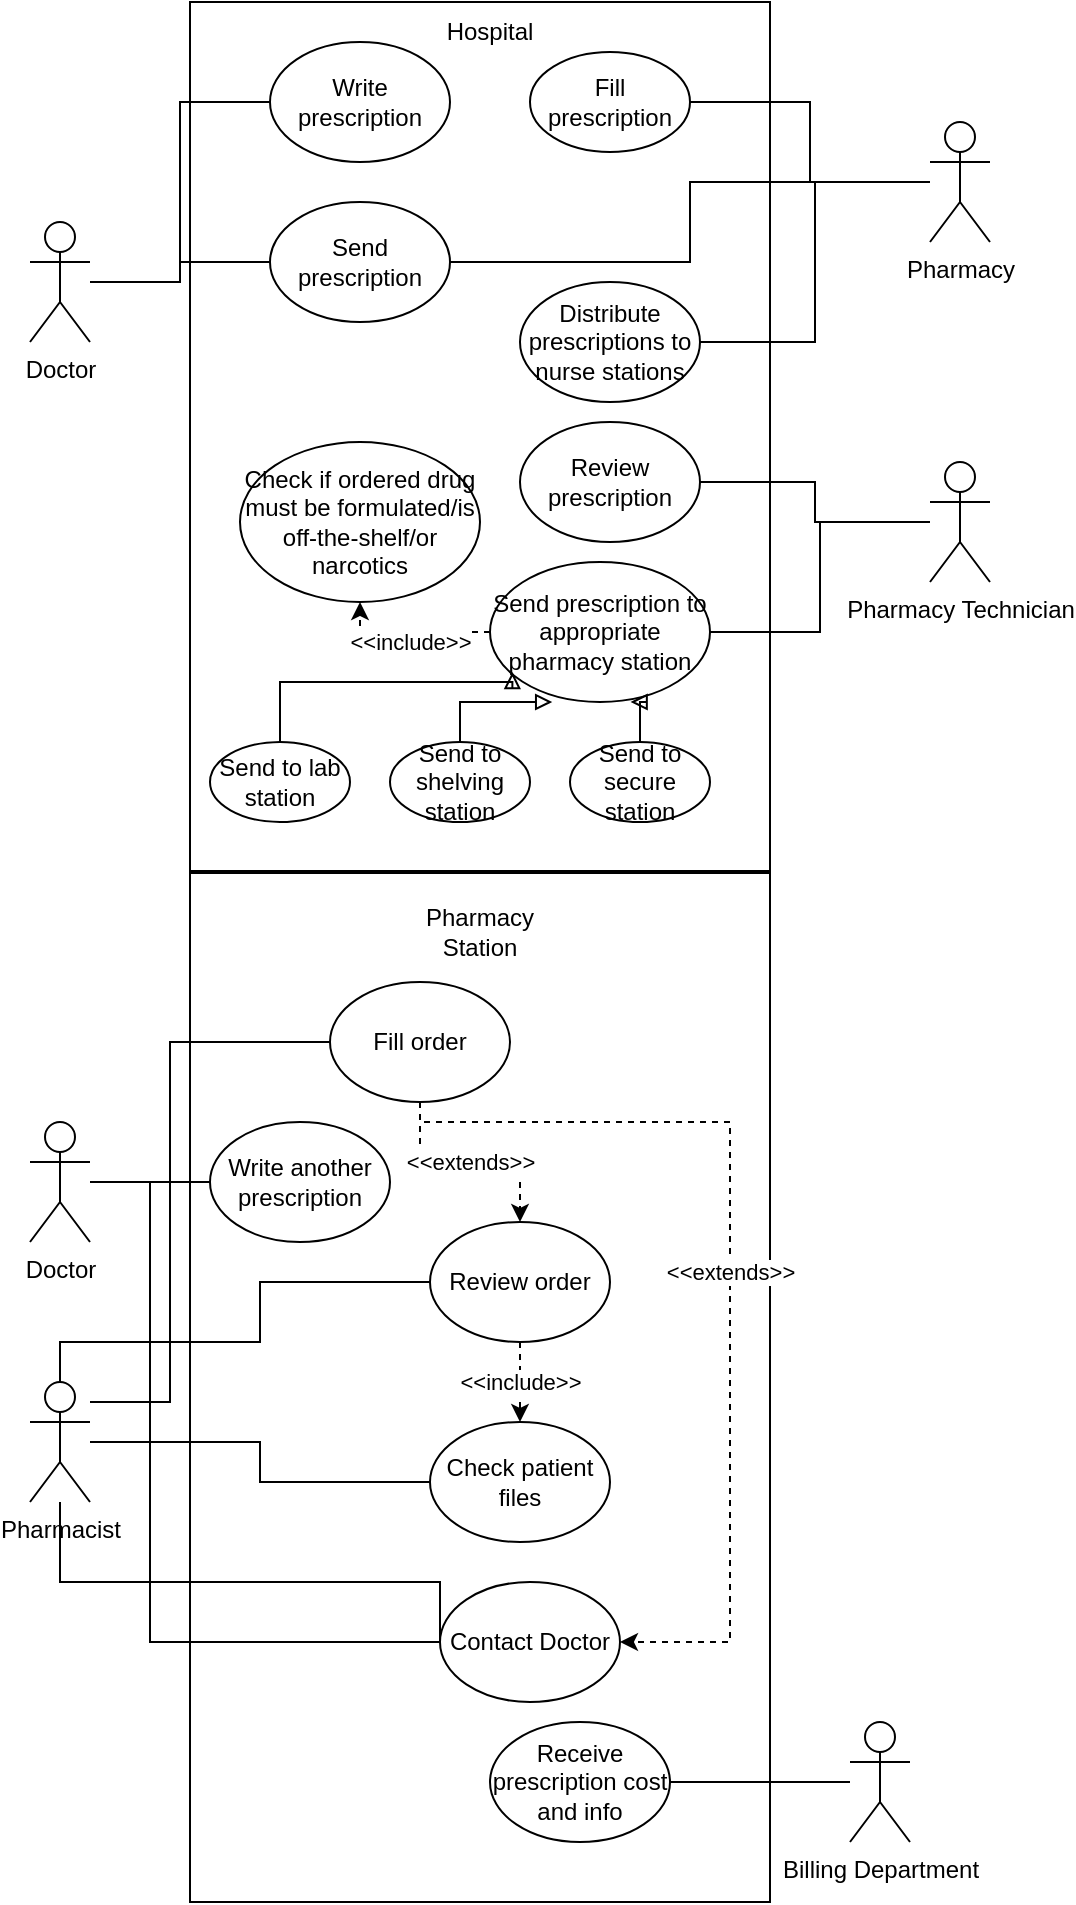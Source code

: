 <mxfile version="17.4.5" type="github">
  <diagram id="diFwN7pn9ZgPSL2D3D19" name="Page-1">
    <mxGraphModel dx="723" dy="405" grid="1" gridSize="10" guides="1" tooltips="1" connect="1" arrows="1" fold="1" page="1" pageScale="1" pageWidth="850" pageHeight="1100" math="0" shadow="0">
      <root>
        <mxCell id="0" />
        <mxCell id="1" parent="0" />
        <mxCell id="mYWsddYuptyJ_R3F1crm-6" value="" style="rounded=0;whiteSpace=wrap;html=1;" vertex="1" parent="1">
          <mxGeometry x="310" y="20" width="290" height="950" as="geometry" />
        </mxCell>
        <mxCell id="mYWsddYuptyJ_R3F1crm-1" value="Doctor" style="shape=umlActor;verticalLabelPosition=bottom;verticalAlign=top;html=1;outlineConnect=0;" vertex="1" parent="1">
          <mxGeometry x="230" y="130" width="30" height="60" as="geometry" />
        </mxCell>
        <mxCell id="mYWsddYuptyJ_R3F1crm-13" style="edgeStyle=orthogonalEdgeStyle;rounded=0;orthogonalLoop=1;jettySize=auto;html=1;entryX=1;entryY=0.5;entryDx=0;entryDy=0;endArrow=none;endFill=0;" edge="1" parent="1" source="mYWsddYuptyJ_R3F1crm-4" target="mYWsddYuptyJ_R3F1crm-8">
          <mxGeometry relative="1" as="geometry" />
        </mxCell>
        <mxCell id="mYWsddYuptyJ_R3F1crm-15" style="edgeStyle=orthogonalEdgeStyle;rounded=0;orthogonalLoop=1;jettySize=auto;html=1;endArrow=none;endFill=0;" edge="1" parent="1" source="mYWsddYuptyJ_R3F1crm-4" target="mYWsddYuptyJ_R3F1crm-14">
          <mxGeometry relative="1" as="geometry" />
        </mxCell>
        <mxCell id="mYWsddYuptyJ_R3F1crm-17" style="edgeStyle=orthogonalEdgeStyle;rounded=0;orthogonalLoop=1;jettySize=auto;html=1;entryX=1;entryY=0.5;entryDx=0;entryDy=0;endArrow=none;endFill=0;" edge="1" parent="1" source="mYWsddYuptyJ_R3F1crm-4" target="mYWsddYuptyJ_R3F1crm-16">
          <mxGeometry relative="1" as="geometry" />
        </mxCell>
        <mxCell id="mYWsddYuptyJ_R3F1crm-4" value="Pharmacy&lt;br&gt;" style="shape=umlActor;verticalLabelPosition=bottom;verticalAlign=top;html=1;outlineConnect=0;" vertex="1" parent="1">
          <mxGeometry x="680" y="80" width="30" height="60" as="geometry" />
        </mxCell>
        <mxCell id="mYWsddYuptyJ_R3F1crm-20" style="edgeStyle=orthogonalEdgeStyle;rounded=0;orthogonalLoop=1;jettySize=auto;html=1;entryX=1;entryY=0.5;entryDx=0;entryDy=0;endArrow=none;endFill=0;" edge="1" parent="1" source="mYWsddYuptyJ_R3F1crm-5" target="mYWsddYuptyJ_R3F1crm-19">
          <mxGeometry relative="1" as="geometry" />
        </mxCell>
        <mxCell id="mYWsddYuptyJ_R3F1crm-21" style="edgeStyle=orthogonalEdgeStyle;rounded=0;orthogonalLoop=1;jettySize=auto;html=1;entryX=1;entryY=0.5;entryDx=0;entryDy=0;endArrow=none;endFill=0;" edge="1" parent="1" source="mYWsddYuptyJ_R3F1crm-5" target="mYWsddYuptyJ_R3F1crm-18">
          <mxGeometry relative="1" as="geometry" />
        </mxCell>
        <mxCell id="mYWsddYuptyJ_R3F1crm-5" value="Pharmacy Technician" style="shape=umlActor;verticalLabelPosition=bottom;verticalAlign=top;html=1;outlineConnect=0;" vertex="1" parent="1">
          <mxGeometry x="680" y="250" width="30" height="60" as="geometry" />
        </mxCell>
        <mxCell id="mYWsddYuptyJ_R3F1crm-7" value="Write prescription" style="ellipse;whiteSpace=wrap;html=1;" vertex="1" parent="1">
          <mxGeometry x="350" y="40" width="90" height="60" as="geometry" />
        </mxCell>
        <mxCell id="mYWsddYuptyJ_R3F1crm-8" value="Send prescription" style="ellipse;whiteSpace=wrap;html=1;" vertex="1" parent="1">
          <mxGeometry x="350" y="120" width="90" height="60" as="geometry" />
        </mxCell>
        <mxCell id="mYWsddYuptyJ_R3F1crm-12" style="edgeStyle=orthogonalEdgeStyle;rounded=0;orthogonalLoop=1;jettySize=auto;html=1;entryX=0;entryY=0.5;entryDx=0;entryDy=0;endArrow=none;endFill=0;" edge="1" parent="1" source="mYWsddYuptyJ_R3F1crm-1" target="mYWsddYuptyJ_R3F1crm-8">
          <mxGeometry relative="1" as="geometry" />
        </mxCell>
        <mxCell id="mYWsddYuptyJ_R3F1crm-10" style="edgeStyle=orthogonalEdgeStyle;rounded=0;orthogonalLoop=1;jettySize=auto;html=1;entryX=0;entryY=0.5;entryDx=0;entryDy=0;endArrow=none;endFill=0;" edge="1" parent="1" source="mYWsddYuptyJ_R3F1crm-1" target="mYWsddYuptyJ_R3F1crm-7">
          <mxGeometry relative="1" as="geometry">
            <Array as="points">
              <mxPoint x="305" y="160" />
              <mxPoint x="305" y="70" />
            </Array>
          </mxGeometry>
        </mxCell>
        <mxCell id="mYWsddYuptyJ_R3F1crm-14" value="Fill prescription" style="ellipse;whiteSpace=wrap;html=1;" vertex="1" parent="1">
          <mxGeometry x="480" y="45" width="80" height="50" as="geometry" />
        </mxCell>
        <mxCell id="mYWsddYuptyJ_R3F1crm-16" value="Distribute prescriptions to nurse stations" style="ellipse;whiteSpace=wrap;html=1;" vertex="1" parent="1">
          <mxGeometry x="475" y="160" width="90" height="60" as="geometry" />
        </mxCell>
        <mxCell id="mYWsddYuptyJ_R3F1crm-18" value="Review prescription" style="ellipse;whiteSpace=wrap;html=1;" vertex="1" parent="1">
          <mxGeometry x="475" y="230" width="90" height="60" as="geometry" />
        </mxCell>
        <mxCell id="mYWsddYuptyJ_R3F1crm-28" value="&amp;lt;&amp;lt;include&amp;gt;&amp;gt;" style="edgeStyle=orthogonalEdgeStyle;rounded=0;orthogonalLoop=1;jettySize=auto;html=1;entryX=0.5;entryY=1;entryDx=0;entryDy=0;dashed=1;endArrow=classic;endFill=1;" edge="1" parent="1" source="mYWsddYuptyJ_R3F1crm-19" target="mYWsddYuptyJ_R3F1crm-27">
          <mxGeometry relative="1" as="geometry" />
        </mxCell>
        <mxCell id="mYWsddYuptyJ_R3F1crm-19" value="Send prescription to appropriate pharmacy station" style="ellipse;whiteSpace=wrap;html=1;" vertex="1" parent="1">
          <mxGeometry x="460" y="300" width="110" height="70" as="geometry" />
        </mxCell>
        <mxCell id="mYWsddYuptyJ_R3F1crm-22" value="Check patient files" style="ellipse;whiteSpace=wrap;html=1;" vertex="1" parent="1">
          <mxGeometry x="430" y="730" width="90" height="60" as="geometry" />
        </mxCell>
        <mxCell id="mYWsddYuptyJ_R3F1crm-35" value="&amp;lt;&amp;lt;extends&amp;gt;&amp;gt;" style="edgeStyle=orthogonalEdgeStyle;rounded=0;orthogonalLoop=1;jettySize=auto;html=1;dashed=1;endArrow=classic;endFill=1;" edge="1" parent="1" source="mYWsddYuptyJ_R3F1crm-24" target="mYWsddYuptyJ_R3F1crm-32">
          <mxGeometry relative="1" as="geometry" />
        </mxCell>
        <mxCell id="mYWsddYuptyJ_R3F1crm-38" value="&amp;lt;&amp;lt;extends&amp;gt;&amp;gt;" style="edgeStyle=orthogonalEdgeStyle;rounded=0;orthogonalLoop=1;jettySize=auto;html=1;entryX=1;entryY=0.5;entryDx=0;entryDy=0;endArrow=classic;endFill=1;dashed=1;" edge="1" parent="1" source="mYWsddYuptyJ_R3F1crm-24" target="mYWsddYuptyJ_R3F1crm-36">
          <mxGeometry relative="1" as="geometry">
            <Array as="points">
              <mxPoint x="425" y="580" />
              <mxPoint x="580" y="580" />
              <mxPoint x="580" y="840" />
            </Array>
          </mxGeometry>
        </mxCell>
        <mxCell id="mYWsddYuptyJ_R3F1crm-24" value="Fill order" style="ellipse;whiteSpace=wrap;html=1;" vertex="1" parent="1">
          <mxGeometry x="380" y="510" width="90" height="60" as="geometry" />
        </mxCell>
        <mxCell id="mYWsddYuptyJ_R3F1crm-27" value="Check if ordered drug must be formulated/is off-the-shelf/or narcotics" style="ellipse;whiteSpace=wrap;html=1;" vertex="1" parent="1">
          <mxGeometry x="335" y="240" width="120" height="80" as="geometry" />
        </mxCell>
        <mxCell id="mYWsddYuptyJ_R3F1crm-48" style="edgeStyle=orthogonalEdgeStyle;rounded=0;orthogonalLoop=1;jettySize=auto;html=1;entryX=0;entryY=0.5;entryDx=0;entryDy=0;endArrow=none;endFill=0;" edge="1" parent="1" source="mYWsddYuptyJ_R3F1crm-29" target="mYWsddYuptyJ_R3F1crm-36">
          <mxGeometry relative="1" as="geometry">
            <Array as="points">
              <mxPoint x="245" y="810" />
              <mxPoint x="435" y="810" />
            </Array>
          </mxGeometry>
        </mxCell>
        <mxCell id="mYWsddYuptyJ_R3F1crm-49" style="edgeStyle=orthogonalEdgeStyle;rounded=0;orthogonalLoop=1;jettySize=auto;html=1;entryX=0;entryY=0.5;entryDx=0;entryDy=0;endArrow=none;endFill=0;" edge="1" parent="1" source="mYWsddYuptyJ_R3F1crm-29" target="mYWsddYuptyJ_R3F1crm-22">
          <mxGeometry relative="1" as="geometry" />
        </mxCell>
        <mxCell id="mYWsddYuptyJ_R3F1crm-50" style="edgeStyle=orthogonalEdgeStyle;rounded=0;orthogonalLoop=1;jettySize=auto;html=1;entryX=0;entryY=0.5;entryDx=0;entryDy=0;endArrow=none;endFill=0;" edge="1" parent="1" source="mYWsddYuptyJ_R3F1crm-29" target="mYWsddYuptyJ_R3F1crm-32">
          <mxGeometry relative="1" as="geometry">
            <Array as="points">
              <mxPoint x="245" y="690" />
              <mxPoint x="345" y="690" />
              <mxPoint x="345" y="660" />
            </Array>
          </mxGeometry>
        </mxCell>
        <mxCell id="mYWsddYuptyJ_R3F1crm-51" style="edgeStyle=orthogonalEdgeStyle;rounded=0;orthogonalLoop=1;jettySize=auto;html=1;entryX=0;entryY=0.5;entryDx=0;entryDy=0;endArrow=none;endFill=0;" edge="1" parent="1" source="mYWsddYuptyJ_R3F1crm-29" target="mYWsddYuptyJ_R3F1crm-24">
          <mxGeometry relative="1" as="geometry">
            <Array as="points">
              <mxPoint x="300" y="720" />
              <mxPoint x="300" y="540" />
            </Array>
          </mxGeometry>
        </mxCell>
        <mxCell id="mYWsddYuptyJ_R3F1crm-29" value="Pharmacist" style="shape=umlActor;verticalLabelPosition=bottom;verticalAlign=top;html=1;outlineConnect=0;" vertex="1" parent="1">
          <mxGeometry x="230" y="710" width="30" height="60" as="geometry" />
        </mxCell>
        <mxCell id="mYWsddYuptyJ_R3F1crm-34" value="&amp;lt;&amp;lt;include&amp;gt;&amp;gt;" style="edgeStyle=orthogonalEdgeStyle;rounded=0;orthogonalLoop=1;jettySize=auto;html=1;endArrow=classic;endFill=1;dashed=1;" edge="1" parent="1" source="mYWsddYuptyJ_R3F1crm-32" target="mYWsddYuptyJ_R3F1crm-22">
          <mxGeometry relative="1" as="geometry" />
        </mxCell>
        <mxCell id="mYWsddYuptyJ_R3F1crm-32" value="Review order" style="ellipse;whiteSpace=wrap;html=1;" vertex="1" parent="1">
          <mxGeometry x="430" y="630" width="90" height="60" as="geometry" />
        </mxCell>
        <mxCell id="mYWsddYuptyJ_R3F1crm-36" value="Contact Doctor" style="ellipse;whiteSpace=wrap;html=1;" vertex="1" parent="1">
          <mxGeometry x="435" y="810" width="90" height="60" as="geometry" />
        </mxCell>
        <mxCell id="mYWsddYuptyJ_R3F1crm-41" style="edgeStyle=orthogonalEdgeStyle;rounded=0;orthogonalLoop=1;jettySize=auto;html=1;entryX=0;entryY=0.5;entryDx=0;entryDy=0;endArrow=none;endFill=0;" edge="1" parent="1" source="mYWsddYuptyJ_R3F1crm-39" target="mYWsddYuptyJ_R3F1crm-40">
          <mxGeometry relative="1" as="geometry" />
        </mxCell>
        <mxCell id="mYWsddYuptyJ_R3F1crm-42" style="edgeStyle=orthogonalEdgeStyle;rounded=0;orthogonalLoop=1;jettySize=auto;html=1;entryX=0;entryY=0.5;entryDx=0;entryDy=0;endArrow=none;endFill=0;" edge="1" parent="1" source="mYWsddYuptyJ_R3F1crm-39" target="mYWsddYuptyJ_R3F1crm-36">
          <mxGeometry relative="1" as="geometry">
            <Array as="points">
              <mxPoint x="290" y="610" />
              <mxPoint x="290" y="840" />
            </Array>
          </mxGeometry>
        </mxCell>
        <mxCell id="mYWsddYuptyJ_R3F1crm-39" value="Doctor" style="shape=umlActor;verticalLabelPosition=bottom;verticalAlign=top;html=1;outlineConnect=0;" vertex="1" parent="1">
          <mxGeometry x="230" y="580" width="30" height="60" as="geometry" />
        </mxCell>
        <mxCell id="mYWsddYuptyJ_R3F1crm-40" value="Write another prescription" style="ellipse;whiteSpace=wrap;html=1;" vertex="1" parent="1">
          <mxGeometry x="320" y="580" width="90" height="60" as="geometry" />
        </mxCell>
        <mxCell id="mYWsddYuptyJ_R3F1crm-46" value="Pharmacy Station" style="text;html=1;strokeColor=none;fillColor=none;align=center;verticalAlign=middle;whiteSpace=wrap;rounded=0;" vertex="1" parent="1">
          <mxGeometry x="425" y="470" width="60" height="30" as="geometry" />
        </mxCell>
        <mxCell id="mYWsddYuptyJ_R3F1crm-47" value="Hospital" style="text;html=1;strokeColor=none;fillColor=none;align=center;verticalAlign=middle;whiteSpace=wrap;rounded=0;" vertex="1" parent="1">
          <mxGeometry x="430" y="20" width="60" height="30" as="geometry" />
        </mxCell>
        <mxCell id="mYWsddYuptyJ_R3F1crm-67" style="edgeStyle=orthogonalEdgeStyle;rounded=0;orthogonalLoop=1;jettySize=auto;html=1;entryX=0.102;entryY=0.786;entryDx=0;entryDy=0;entryPerimeter=0;endArrow=block;endFill=0;" edge="1" parent="1" source="mYWsddYuptyJ_R3F1crm-52" target="mYWsddYuptyJ_R3F1crm-19">
          <mxGeometry relative="1" as="geometry">
            <Array as="points">
              <mxPoint x="355" y="360" />
              <mxPoint x="471" y="360" />
            </Array>
          </mxGeometry>
        </mxCell>
        <mxCell id="mYWsddYuptyJ_R3F1crm-52" value="Send to lab station" style="ellipse;whiteSpace=wrap;html=1;" vertex="1" parent="1">
          <mxGeometry x="320" y="390" width="70" height="40" as="geometry" />
        </mxCell>
        <mxCell id="mYWsddYuptyJ_R3F1crm-66" style="edgeStyle=orthogonalEdgeStyle;rounded=0;orthogonalLoop=1;jettySize=auto;html=1;entryX=0.283;entryY=1;entryDx=0;entryDy=0;entryPerimeter=0;endArrow=block;endFill=0;" edge="1" parent="1" source="mYWsddYuptyJ_R3F1crm-53" target="mYWsddYuptyJ_R3F1crm-19">
          <mxGeometry relative="1" as="geometry" />
        </mxCell>
        <mxCell id="mYWsddYuptyJ_R3F1crm-53" value="Send to shelving station" style="ellipse;whiteSpace=wrap;html=1;" vertex="1" parent="1">
          <mxGeometry x="410" y="390" width="70" height="40" as="geometry" />
        </mxCell>
        <mxCell id="mYWsddYuptyJ_R3F1crm-65" style="edgeStyle=orthogonalEdgeStyle;rounded=0;orthogonalLoop=1;jettySize=auto;html=1;entryX=0.639;entryY=0.988;entryDx=0;entryDy=0;entryPerimeter=0;endArrow=block;endFill=0;" edge="1" parent="1" source="mYWsddYuptyJ_R3F1crm-56" target="mYWsddYuptyJ_R3F1crm-19">
          <mxGeometry relative="1" as="geometry" />
        </mxCell>
        <mxCell id="mYWsddYuptyJ_R3F1crm-56" value="Send to secure station" style="ellipse;whiteSpace=wrap;html=1;" vertex="1" parent="1">
          <mxGeometry x="500" y="390" width="70" height="40" as="geometry" />
        </mxCell>
        <mxCell id="mYWsddYuptyJ_R3F1crm-62" style="edgeStyle=orthogonalEdgeStyle;rounded=0;orthogonalLoop=1;jettySize=auto;html=1;entryX=1;entryY=0.5;entryDx=0;entryDy=0;endArrow=none;endFill=0;" edge="1" parent="1" source="mYWsddYuptyJ_R3F1crm-60" target="mYWsddYuptyJ_R3F1crm-61">
          <mxGeometry relative="1" as="geometry" />
        </mxCell>
        <mxCell id="mYWsddYuptyJ_R3F1crm-60" value="Billing Department" style="shape=umlActor;verticalLabelPosition=bottom;verticalAlign=top;html=1;outlineConnect=0;" vertex="1" parent="1">
          <mxGeometry x="640" y="880" width="30" height="60" as="geometry" />
        </mxCell>
        <mxCell id="mYWsddYuptyJ_R3F1crm-61" value="Receive prescription cost and info" style="ellipse;whiteSpace=wrap;html=1;" vertex="1" parent="1">
          <mxGeometry x="460" y="880" width="90" height="60" as="geometry" />
        </mxCell>
        <mxCell id="mYWsddYuptyJ_R3F1crm-63" value="" style="line;strokeWidth=2;html=1;" vertex="1" parent="1">
          <mxGeometry x="310" y="450" width="290" height="10" as="geometry" />
        </mxCell>
      </root>
    </mxGraphModel>
  </diagram>
</mxfile>
